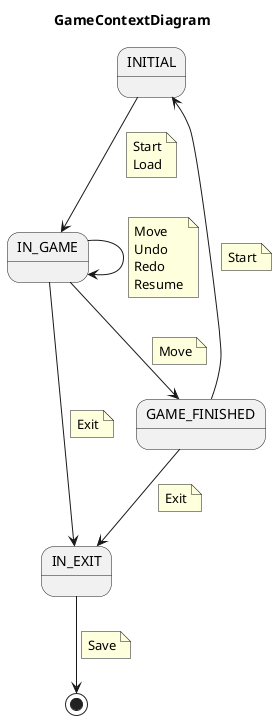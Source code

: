 @startuml StateDiagramFluxEditConfigState
title GameContextDiagram
state INITIAL
state IN_GAME
state GAME_FINISHED
state IN_EXIT

INITIAL --> IN_GAME
    note on link
        Start
        Load
    end note
IN_GAME --> IN_GAME
    note on link
        Move
        Undo
        Redo
        Resume
    end note
IN_GAME --> GAME_FINISHED
    note on link
        Move
    end note
IN_GAME --> IN_EXIT
    note on link
        Exit
    end note
IN_EXIT --> [*]
    note on link
        Save
    end note

GAME_FINISHED --> INITIAL
    note on link
        Start
    end note
GAME_FINISHED --> IN_EXIT
    note on link
        Exit
    end note
@enduml